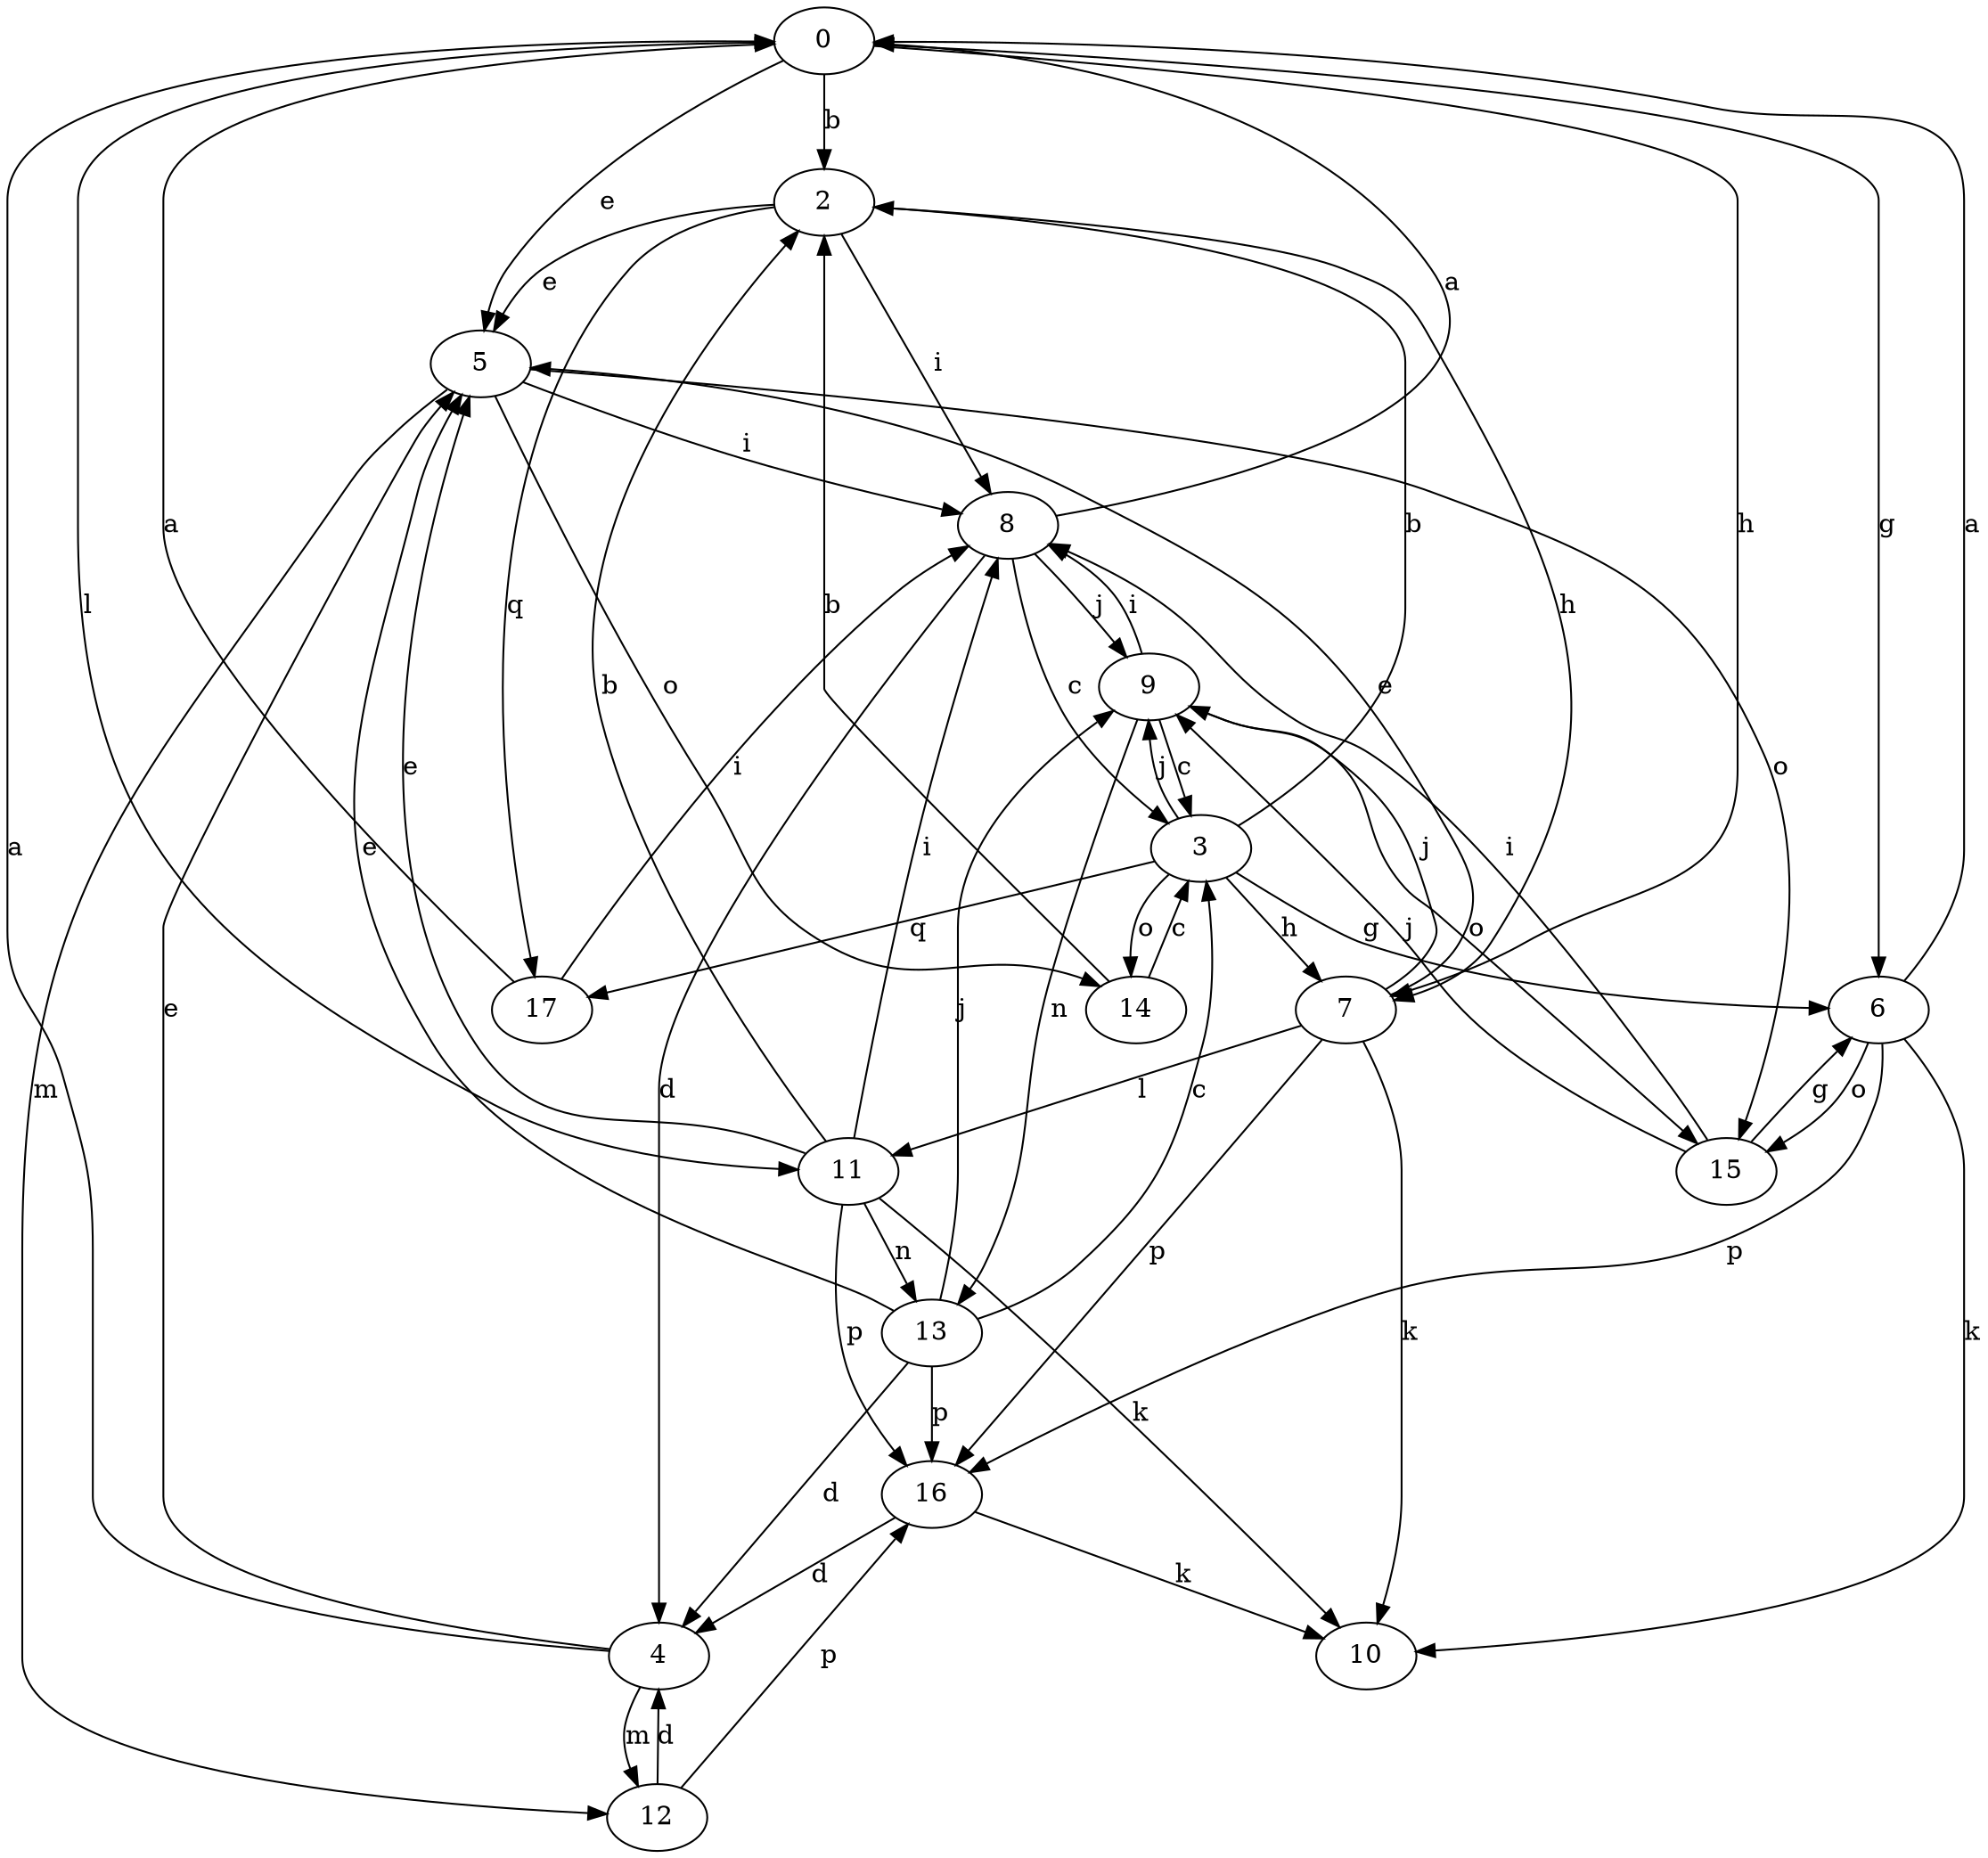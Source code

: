 strict digraph  {
0;
2;
3;
4;
5;
6;
7;
8;
9;
10;
11;
12;
13;
14;
15;
16;
17;
0 -> 2  [label=b];
0 -> 5  [label=e];
0 -> 6  [label=g];
0 -> 7  [label=h];
0 -> 11  [label=l];
2 -> 5  [label=e];
2 -> 7  [label=h];
2 -> 8  [label=i];
2 -> 17  [label=q];
3 -> 2  [label=b];
3 -> 6  [label=g];
3 -> 7  [label=h];
3 -> 9  [label=j];
3 -> 14  [label=o];
3 -> 17  [label=q];
4 -> 0  [label=a];
4 -> 5  [label=e];
4 -> 12  [label=m];
5 -> 8  [label=i];
5 -> 12  [label=m];
5 -> 14  [label=o];
5 -> 15  [label=o];
6 -> 0  [label=a];
6 -> 10  [label=k];
6 -> 15  [label=o];
6 -> 16  [label=p];
7 -> 5  [label=e];
7 -> 9  [label=j];
7 -> 10  [label=k];
7 -> 11  [label=l];
7 -> 16  [label=p];
8 -> 0  [label=a];
8 -> 3  [label=c];
8 -> 4  [label=d];
8 -> 9  [label=j];
9 -> 3  [label=c];
9 -> 8  [label=i];
9 -> 13  [label=n];
9 -> 15  [label=o];
11 -> 2  [label=b];
11 -> 5  [label=e];
11 -> 8  [label=i];
11 -> 10  [label=k];
11 -> 13  [label=n];
11 -> 16  [label=p];
12 -> 4  [label=d];
12 -> 16  [label=p];
13 -> 3  [label=c];
13 -> 4  [label=d];
13 -> 5  [label=e];
13 -> 9  [label=j];
13 -> 16  [label=p];
14 -> 2  [label=b];
14 -> 3  [label=c];
15 -> 6  [label=g];
15 -> 8  [label=i];
15 -> 9  [label=j];
16 -> 4  [label=d];
16 -> 10  [label=k];
17 -> 0  [label=a];
17 -> 8  [label=i];
}
